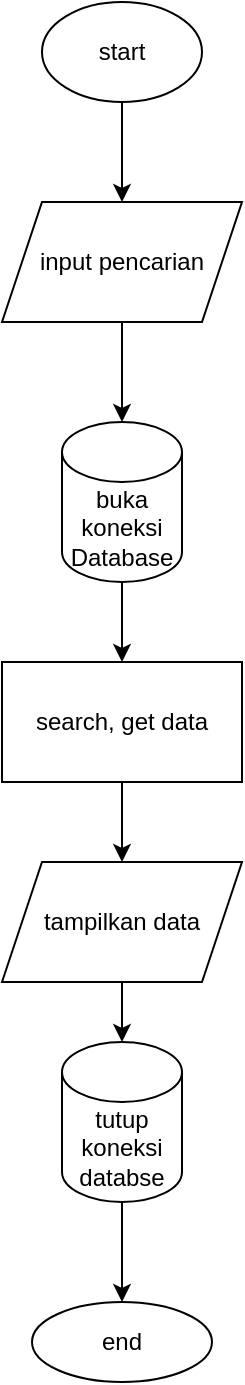 <mxfile version="21.5.0" type="device">
  <diagram name="Page-1" id="xmsA9Ldza7TuJZ1E-JGx">
    <mxGraphModel dx="1373" dy="828" grid="1" gridSize="10" guides="1" tooltips="1" connect="1" arrows="1" fold="1" page="1" pageScale="1" pageWidth="850" pageHeight="1100" math="0" shadow="0">
      <root>
        <mxCell id="0" />
        <mxCell id="1" parent="0" />
        <mxCell id="Mgo_JTdueOPvGcjaS5bE-2" style="edgeStyle=orthogonalEdgeStyle;rounded=0;orthogonalLoop=1;jettySize=auto;html=1;" edge="1" parent="1" source="Mgo_JTdueOPvGcjaS5bE-1" target="Mgo_JTdueOPvGcjaS5bE-3">
          <mxGeometry relative="1" as="geometry">
            <mxPoint x="290" y="220" as="targetPoint" />
          </mxGeometry>
        </mxCell>
        <mxCell id="Mgo_JTdueOPvGcjaS5bE-1" value="start" style="ellipse;whiteSpace=wrap;html=1;" vertex="1" parent="1">
          <mxGeometry x="250" y="120" width="80" height="50" as="geometry" />
        </mxCell>
        <mxCell id="Mgo_JTdueOPvGcjaS5bE-4" style="edgeStyle=orthogonalEdgeStyle;rounded=0;orthogonalLoop=1;jettySize=auto;html=1;" edge="1" parent="1" source="Mgo_JTdueOPvGcjaS5bE-3" target="Mgo_JTdueOPvGcjaS5bE-5">
          <mxGeometry relative="1" as="geometry">
            <mxPoint x="290" y="340" as="targetPoint" />
          </mxGeometry>
        </mxCell>
        <mxCell id="Mgo_JTdueOPvGcjaS5bE-3" value="input pencarian" style="shape=parallelogram;perimeter=parallelogramPerimeter;whiteSpace=wrap;html=1;fixedSize=1;" vertex="1" parent="1">
          <mxGeometry x="230" y="220" width="120" height="60" as="geometry" />
        </mxCell>
        <mxCell id="Mgo_JTdueOPvGcjaS5bE-6" style="edgeStyle=orthogonalEdgeStyle;rounded=0;orthogonalLoop=1;jettySize=auto;html=1;" edge="1" parent="1" source="Mgo_JTdueOPvGcjaS5bE-5" target="Mgo_JTdueOPvGcjaS5bE-7">
          <mxGeometry relative="1" as="geometry">
            <mxPoint x="290" y="480" as="targetPoint" />
          </mxGeometry>
        </mxCell>
        <mxCell id="Mgo_JTdueOPvGcjaS5bE-5" value="buka koneksi&lt;br&gt;Database" style="shape=cylinder3;whiteSpace=wrap;html=1;boundedLbl=1;backgroundOutline=1;size=15;" vertex="1" parent="1">
          <mxGeometry x="260" y="330" width="60" height="80" as="geometry" />
        </mxCell>
        <mxCell id="Mgo_JTdueOPvGcjaS5bE-8" style="edgeStyle=orthogonalEdgeStyle;rounded=0;orthogonalLoop=1;jettySize=auto;html=1;" edge="1" parent="1" source="Mgo_JTdueOPvGcjaS5bE-7" target="Mgo_JTdueOPvGcjaS5bE-9">
          <mxGeometry relative="1" as="geometry">
            <mxPoint x="290" y="580" as="targetPoint" />
          </mxGeometry>
        </mxCell>
        <mxCell id="Mgo_JTdueOPvGcjaS5bE-7" value="search, get data" style="rounded=0;whiteSpace=wrap;html=1;" vertex="1" parent="1">
          <mxGeometry x="230" y="450" width="120" height="60" as="geometry" />
        </mxCell>
        <mxCell id="Mgo_JTdueOPvGcjaS5bE-10" style="edgeStyle=orthogonalEdgeStyle;rounded=0;orthogonalLoop=1;jettySize=auto;html=1;" edge="1" parent="1" source="Mgo_JTdueOPvGcjaS5bE-9" target="Mgo_JTdueOPvGcjaS5bE-11">
          <mxGeometry relative="1" as="geometry">
            <mxPoint x="290" y="680" as="targetPoint" />
          </mxGeometry>
        </mxCell>
        <mxCell id="Mgo_JTdueOPvGcjaS5bE-9" value="tampilkan data" style="shape=parallelogram;perimeter=parallelogramPerimeter;whiteSpace=wrap;html=1;fixedSize=1;" vertex="1" parent="1">
          <mxGeometry x="230" y="550" width="120" height="60" as="geometry" />
        </mxCell>
        <mxCell id="Mgo_JTdueOPvGcjaS5bE-12" style="edgeStyle=orthogonalEdgeStyle;rounded=0;orthogonalLoop=1;jettySize=auto;html=1;" edge="1" parent="1" source="Mgo_JTdueOPvGcjaS5bE-11" target="Mgo_JTdueOPvGcjaS5bE-13">
          <mxGeometry relative="1" as="geometry">
            <mxPoint x="290" y="780" as="targetPoint" />
          </mxGeometry>
        </mxCell>
        <mxCell id="Mgo_JTdueOPvGcjaS5bE-11" value="tutup koneksi&lt;br&gt;databse" style="shape=cylinder3;whiteSpace=wrap;html=1;boundedLbl=1;backgroundOutline=1;size=15;" vertex="1" parent="1">
          <mxGeometry x="260" y="640" width="60" height="80" as="geometry" />
        </mxCell>
        <mxCell id="Mgo_JTdueOPvGcjaS5bE-13" value="end" style="ellipse;whiteSpace=wrap;html=1;" vertex="1" parent="1">
          <mxGeometry x="245" y="770" width="90" height="40" as="geometry" />
        </mxCell>
      </root>
    </mxGraphModel>
  </diagram>
</mxfile>
